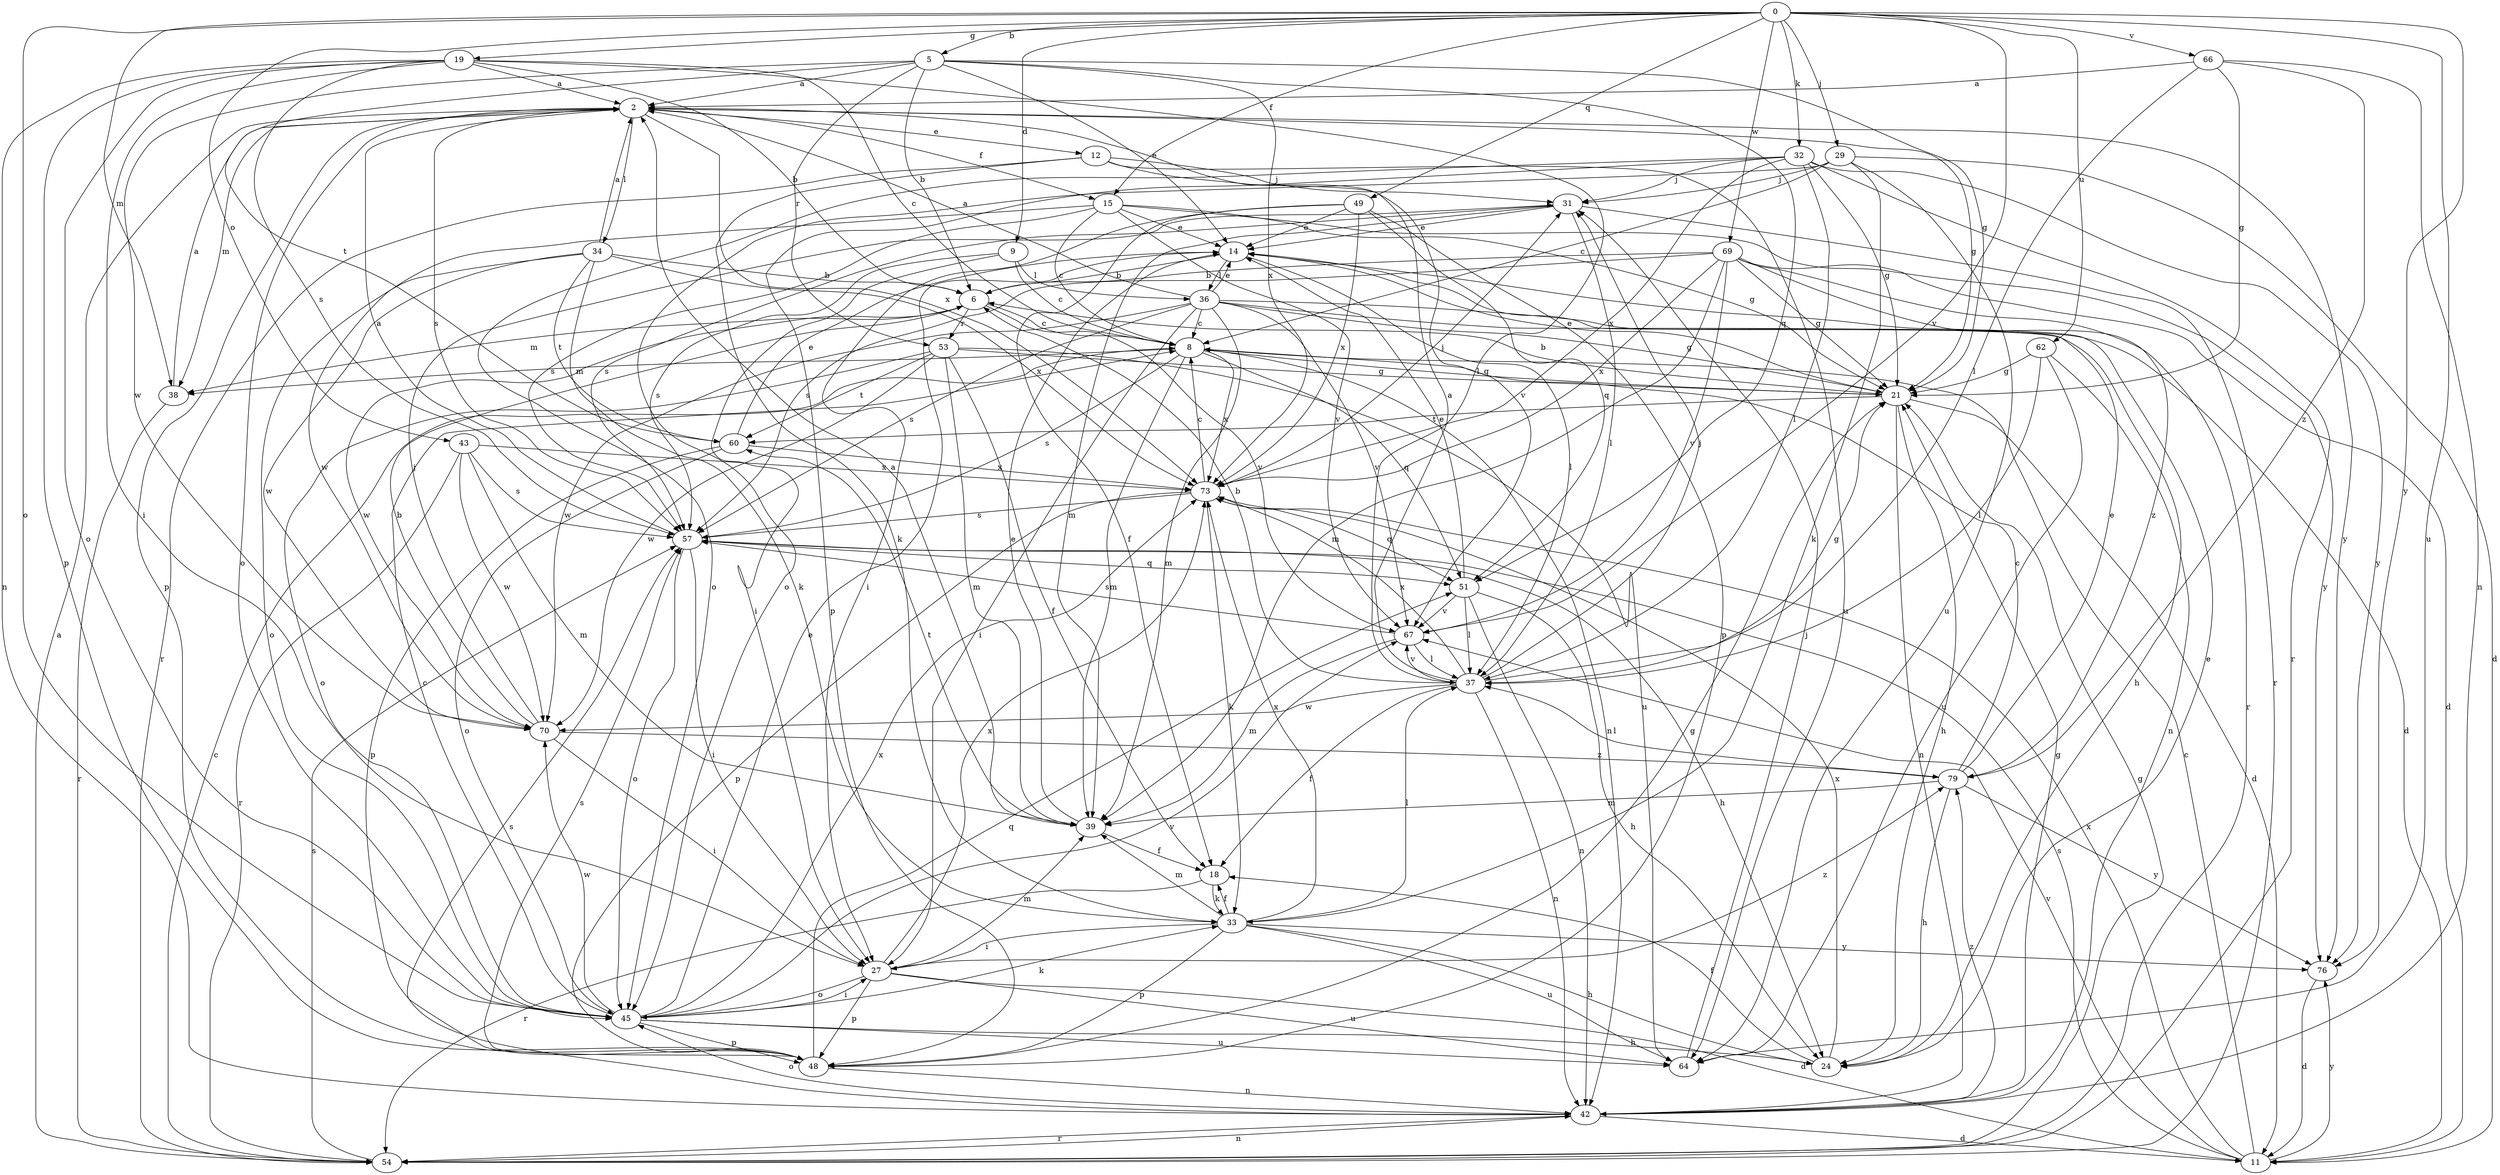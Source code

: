 strict digraph  {
0;
2;
5;
6;
8;
9;
11;
12;
14;
15;
18;
19;
21;
24;
27;
29;
31;
32;
33;
34;
36;
37;
38;
39;
42;
43;
45;
48;
49;
51;
53;
54;
57;
60;
62;
64;
66;
67;
69;
70;
73;
76;
79;
0 -> 5  [label=b];
0 -> 9  [label=d];
0 -> 15  [label=f];
0 -> 19  [label=g];
0 -> 29  [label=j];
0 -> 32  [label=k];
0 -> 38  [label=m];
0 -> 43  [label=o];
0 -> 45  [label=o];
0 -> 49  [label=q];
0 -> 62  [label=u];
0 -> 64  [label=u];
0 -> 66  [label=v];
0 -> 67  [label=v];
0 -> 69  [label=w];
0 -> 76  [label=y];
2 -> 12  [label=e];
2 -> 15  [label=f];
2 -> 21  [label=g];
2 -> 34  [label=l];
2 -> 38  [label=m];
2 -> 45  [label=o];
2 -> 48  [label=p];
2 -> 57  [label=s];
2 -> 73  [label=x];
2 -> 76  [label=y];
5 -> 2  [label=a];
5 -> 6  [label=b];
5 -> 14  [label=e];
5 -> 21  [label=g];
5 -> 51  [label=q];
5 -> 53  [label=r];
5 -> 60  [label=t];
5 -> 70  [label=w];
5 -> 73  [label=x];
6 -> 8  [label=c];
6 -> 38  [label=m];
6 -> 53  [label=r];
6 -> 67  [label=v];
6 -> 70  [label=w];
8 -> 21  [label=g];
8 -> 38  [label=m];
8 -> 39  [label=m];
8 -> 42  [label=n];
8 -> 51  [label=q];
8 -> 57  [label=s];
8 -> 73  [label=x];
9 -> 8  [label=c];
9 -> 27  [label=i];
9 -> 36  [label=l];
9 -> 57  [label=s];
11 -> 8  [label=c];
11 -> 57  [label=s];
11 -> 67  [label=v];
11 -> 73  [label=x];
11 -> 76  [label=y];
12 -> 31  [label=j];
12 -> 33  [label=k];
12 -> 54  [label=r];
12 -> 64  [label=u];
12 -> 67  [label=v];
14 -> 6  [label=b];
14 -> 36  [label=l];
14 -> 37  [label=l];
15 -> 8  [label=c];
15 -> 14  [label=e];
15 -> 21  [label=g];
15 -> 57  [label=s];
15 -> 67  [label=v];
15 -> 70  [label=w];
15 -> 76  [label=y];
18 -> 33  [label=k];
18 -> 54  [label=r];
19 -> 2  [label=a];
19 -> 6  [label=b];
19 -> 8  [label=c];
19 -> 27  [label=i];
19 -> 37  [label=l];
19 -> 42  [label=n];
19 -> 45  [label=o];
19 -> 48  [label=p];
19 -> 57  [label=s];
21 -> 6  [label=b];
21 -> 11  [label=d];
21 -> 14  [label=e];
21 -> 24  [label=h];
21 -> 42  [label=n];
21 -> 60  [label=t];
24 -> 14  [label=e];
24 -> 18  [label=f];
24 -> 73  [label=x];
27 -> 11  [label=d];
27 -> 39  [label=m];
27 -> 45  [label=o];
27 -> 48  [label=p];
27 -> 64  [label=u];
27 -> 73  [label=x];
27 -> 79  [label=z];
29 -> 8  [label=c];
29 -> 11  [label=d];
29 -> 31  [label=j];
29 -> 33  [label=k];
29 -> 45  [label=o];
29 -> 64  [label=u];
31 -> 14  [label=e];
31 -> 37  [label=l];
31 -> 39  [label=m];
31 -> 54  [label=r];
31 -> 57  [label=s];
32 -> 21  [label=g];
32 -> 31  [label=j];
32 -> 37  [label=l];
32 -> 45  [label=o];
32 -> 48  [label=p];
32 -> 54  [label=r];
32 -> 73  [label=x];
32 -> 76  [label=y];
33 -> 18  [label=f];
33 -> 24  [label=h];
33 -> 27  [label=i];
33 -> 37  [label=l];
33 -> 39  [label=m];
33 -> 48  [label=p];
33 -> 64  [label=u];
33 -> 73  [label=x];
33 -> 76  [label=y];
34 -> 2  [label=a];
34 -> 6  [label=b];
34 -> 33  [label=k];
34 -> 45  [label=o];
34 -> 60  [label=t];
34 -> 70  [label=w];
34 -> 73  [label=x];
36 -> 2  [label=a];
36 -> 8  [label=c];
36 -> 11  [label=d];
36 -> 14  [label=e];
36 -> 21  [label=g];
36 -> 24  [label=h];
36 -> 27  [label=i];
36 -> 39  [label=m];
36 -> 57  [label=s];
36 -> 67  [label=v];
36 -> 70  [label=w];
37 -> 2  [label=a];
37 -> 6  [label=b];
37 -> 18  [label=f];
37 -> 21  [label=g];
37 -> 31  [label=j];
37 -> 42  [label=n];
37 -> 67  [label=v];
37 -> 70  [label=w];
37 -> 73  [label=x];
38 -> 2  [label=a];
38 -> 54  [label=r];
39 -> 2  [label=a];
39 -> 14  [label=e];
39 -> 18  [label=f];
39 -> 60  [label=t];
42 -> 11  [label=d];
42 -> 21  [label=g];
42 -> 45  [label=o];
42 -> 54  [label=r];
42 -> 57  [label=s];
42 -> 79  [label=z];
43 -> 39  [label=m];
43 -> 54  [label=r];
43 -> 57  [label=s];
43 -> 70  [label=w];
43 -> 73  [label=x];
45 -> 8  [label=c];
45 -> 14  [label=e];
45 -> 24  [label=h];
45 -> 27  [label=i];
45 -> 33  [label=k];
45 -> 48  [label=p];
45 -> 64  [label=u];
45 -> 67  [label=v];
45 -> 70  [label=w];
45 -> 73  [label=x];
48 -> 21  [label=g];
48 -> 42  [label=n];
48 -> 51  [label=q];
48 -> 57  [label=s];
49 -> 14  [label=e];
49 -> 18  [label=f];
49 -> 27  [label=i];
49 -> 48  [label=p];
49 -> 51  [label=q];
49 -> 73  [label=x];
51 -> 14  [label=e];
51 -> 24  [label=h];
51 -> 37  [label=l];
51 -> 42  [label=n];
51 -> 67  [label=v];
53 -> 18  [label=f];
53 -> 21  [label=g];
53 -> 39  [label=m];
53 -> 45  [label=o];
53 -> 60  [label=t];
53 -> 64  [label=u];
53 -> 70  [label=w];
54 -> 2  [label=a];
54 -> 8  [label=c];
54 -> 21  [label=g];
54 -> 42  [label=n];
54 -> 57  [label=s];
57 -> 2  [label=a];
57 -> 24  [label=h];
57 -> 27  [label=i];
57 -> 45  [label=o];
57 -> 51  [label=q];
60 -> 14  [label=e];
60 -> 45  [label=o];
60 -> 48  [label=p];
60 -> 73  [label=x];
62 -> 21  [label=g];
62 -> 37  [label=l];
62 -> 42  [label=n];
62 -> 64  [label=u];
64 -> 31  [label=j];
66 -> 2  [label=a];
66 -> 21  [label=g];
66 -> 37  [label=l];
66 -> 42  [label=n];
66 -> 79  [label=z];
67 -> 37  [label=l];
67 -> 39  [label=m];
67 -> 57  [label=s];
69 -> 6  [label=b];
69 -> 11  [label=d];
69 -> 21  [label=g];
69 -> 39  [label=m];
69 -> 54  [label=r];
69 -> 57  [label=s];
69 -> 67  [label=v];
69 -> 73  [label=x];
69 -> 79  [label=z];
70 -> 6  [label=b];
70 -> 27  [label=i];
70 -> 31  [label=j];
70 -> 79  [label=z];
73 -> 8  [label=c];
73 -> 31  [label=j];
73 -> 33  [label=k];
73 -> 48  [label=p];
73 -> 51  [label=q];
73 -> 57  [label=s];
76 -> 11  [label=d];
79 -> 8  [label=c];
79 -> 14  [label=e];
79 -> 24  [label=h];
79 -> 37  [label=l];
79 -> 39  [label=m];
79 -> 76  [label=y];
}
